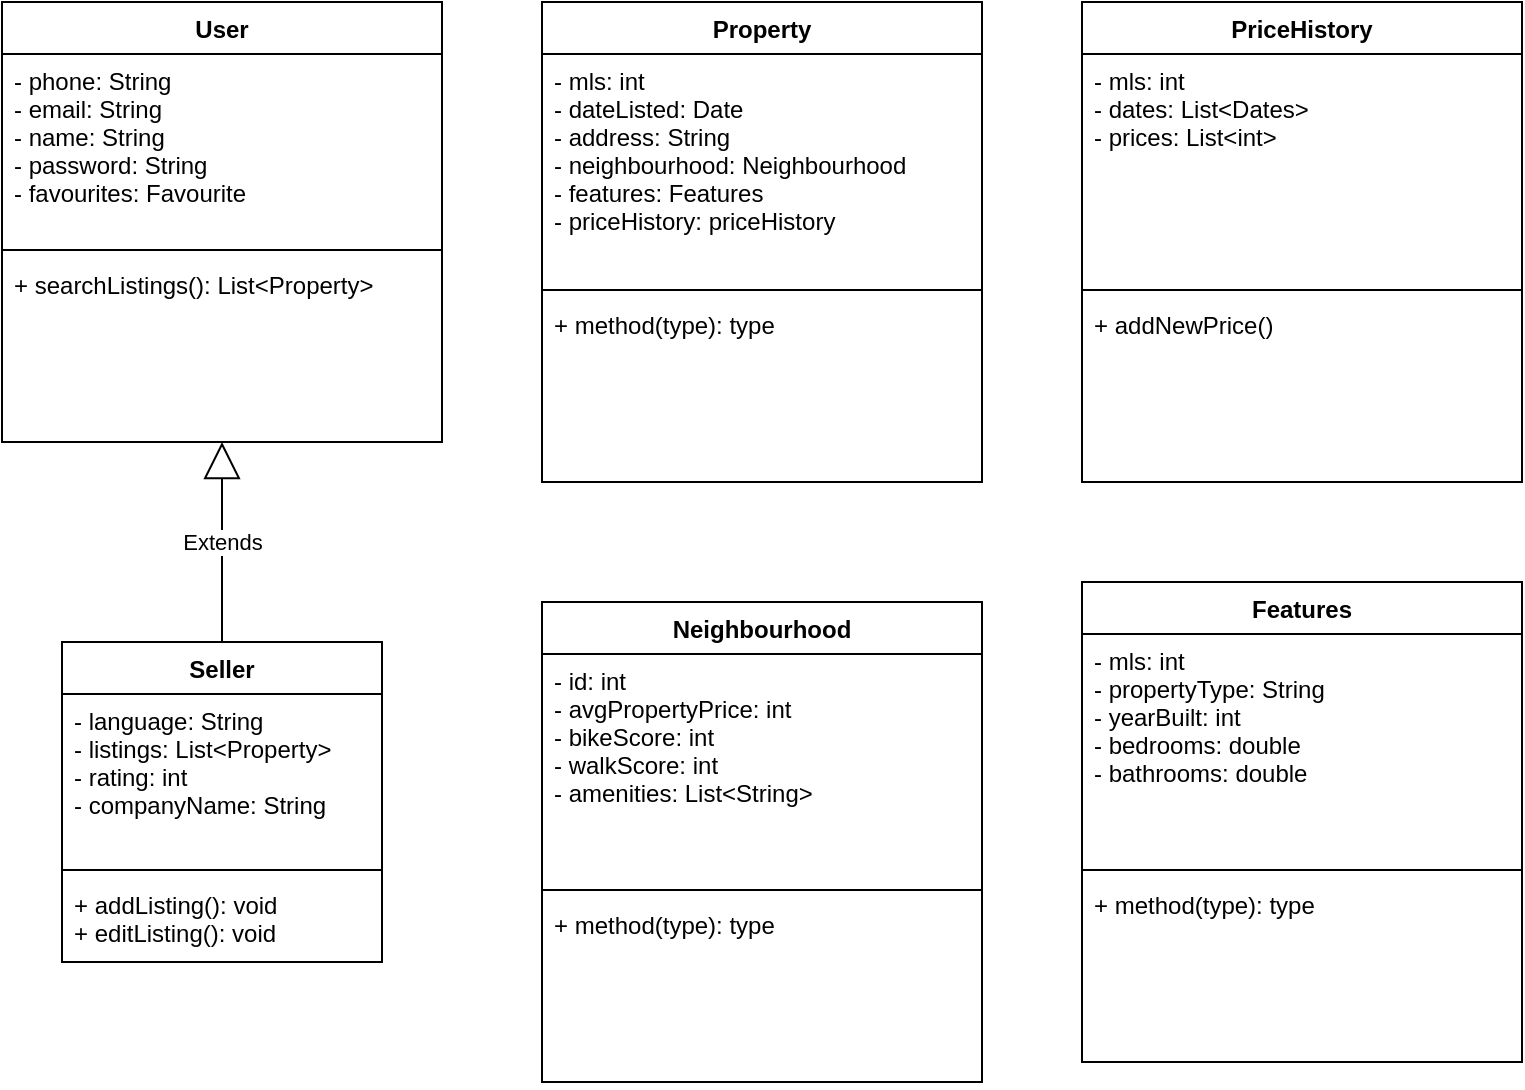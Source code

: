 <mxfile version="20.2.3" type="device"><diagram id="YAsV9ArED02AgS5LWcRg" name="Page-1"><mxGraphModel dx="1662" dy="865" grid="1" gridSize="10" guides="1" tooltips="1" connect="1" arrows="1" fold="1" page="1" pageScale="1" pageWidth="850" pageHeight="1100" math="0" shadow="0"><root><mxCell id="0"/><mxCell id="1" parent="0"/><mxCell id="gvUFlfw87Vo7RtQ7zqq--4" value="User" style="swimlane;fontStyle=1;align=center;verticalAlign=top;childLayout=stackLayout;horizontal=1;startSize=26;horizontalStack=0;resizeParent=1;resizeParentMax=0;resizeLast=0;collapsible=1;marginBottom=0;" vertex="1" parent="1"><mxGeometry x="70" y="110" width="220" height="220" as="geometry"/></mxCell><mxCell id="gvUFlfw87Vo7RtQ7zqq--5" value="- phone: String&#10;- email: String&#10;- name: String&#10;- password: String&#10;- favourites: Favourite" style="text;strokeColor=none;fillColor=none;align=left;verticalAlign=top;spacingLeft=4;spacingRight=4;overflow=hidden;rotatable=0;points=[[0,0.5],[1,0.5]];portConstraint=eastwest;" vertex="1" parent="gvUFlfw87Vo7RtQ7zqq--4"><mxGeometry y="26" width="220" height="94" as="geometry"/></mxCell><mxCell id="gvUFlfw87Vo7RtQ7zqq--6" value="" style="line;strokeWidth=1;fillColor=none;align=left;verticalAlign=middle;spacingTop=-1;spacingLeft=3;spacingRight=3;rotatable=0;labelPosition=right;points=[];portConstraint=eastwest;" vertex="1" parent="gvUFlfw87Vo7RtQ7zqq--4"><mxGeometry y="120" width="220" height="8" as="geometry"/></mxCell><mxCell id="gvUFlfw87Vo7RtQ7zqq--7" value="+ searchListings(): List&lt;Property&gt;" style="text;strokeColor=none;fillColor=none;align=left;verticalAlign=top;spacingLeft=4;spacingRight=4;overflow=hidden;rotatable=0;points=[[0,0.5],[1,0.5]];portConstraint=eastwest;" vertex="1" parent="gvUFlfw87Vo7RtQ7zqq--4"><mxGeometry y="128" width="220" height="92" as="geometry"/></mxCell><mxCell id="gvUFlfw87Vo7RtQ7zqq--8" value="Extends" style="endArrow=block;endSize=16;endFill=0;html=1;rounded=0;" edge="1" parent="1" source="gvUFlfw87Vo7RtQ7zqq--9" target="gvUFlfw87Vo7RtQ7zqq--4"><mxGeometry width="160" relative="1" as="geometry"><mxPoint x="260" y="520" as="sourcePoint"/><mxPoint x="420" y="520" as="targetPoint"/></mxGeometry></mxCell><mxCell id="gvUFlfw87Vo7RtQ7zqq--9" value="Seller" style="swimlane;fontStyle=1;align=center;verticalAlign=top;childLayout=stackLayout;horizontal=1;startSize=26;horizontalStack=0;resizeParent=1;resizeParentMax=0;resizeLast=0;collapsible=1;marginBottom=0;" vertex="1" parent="1"><mxGeometry x="100" y="430" width="160" height="160" as="geometry"/></mxCell><mxCell id="gvUFlfw87Vo7RtQ7zqq--10" value="- language: String&#10;- listings: List&lt;Property&gt;&#10;- rating: int&#10;- companyName: String" style="text;strokeColor=none;fillColor=none;align=left;verticalAlign=top;spacingLeft=4;spacingRight=4;overflow=hidden;rotatable=0;points=[[0,0.5],[1,0.5]];portConstraint=eastwest;" vertex="1" parent="gvUFlfw87Vo7RtQ7zqq--9"><mxGeometry y="26" width="160" height="84" as="geometry"/></mxCell><mxCell id="gvUFlfw87Vo7RtQ7zqq--11" value="" style="line;strokeWidth=1;fillColor=none;align=left;verticalAlign=middle;spacingTop=-1;spacingLeft=3;spacingRight=3;rotatable=0;labelPosition=right;points=[];portConstraint=eastwest;" vertex="1" parent="gvUFlfw87Vo7RtQ7zqq--9"><mxGeometry y="110" width="160" height="8" as="geometry"/></mxCell><mxCell id="gvUFlfw87Vo7RtQ7zqq--12" value="+ addListing(): void&#10;+ editListing(): void" style="text;strokeColor=none;fillColor=none;align=left;verticalAlign=top;spacingLeft=4;spacingRight=4;overflow=hidden;rotatable=0;points=[[0,0.5],[1,0.5]];portConstraint=eastwest;" vertex="1" parent="gvUFlfw87Vo7RtQ7zqq--9"><mxGeometry y="118" width="160" height="42" as="geometry"/></mxCell><mxCell id="gvUFlfw87Vo7RtQ7zqq--13" value="Property" style="swimlane;fontStyle=1;align=center;verticalAlign=top;childLayout=stackLayout;horizontal=1;startSize=26;horizontalStack=0;resizeParent=1;resizeParentMax=0;resizeLast=0;collapsible=1;marginBottom=0;" vertex="1" parent="1"><mxGeometry x="340" y="110" width="220" height="240" as="geometry"/></mxCell><mxCell id="gvUFlfw87Vo7RtQ7zqq--14" value="- mls: int&#10;- dateListed: Date&#10;- address: String&#10;- neighbourhood: Neighbourhood&#10;- features: Features&#10;- priceHistory: priceHistory" style="text;strokeColor=none;fillColor=none;align=left;verticalAlign=top;spacingLeft=4;spacingRight=4;overflow=hidden;rotatable=0;points=[[0,0.5],[1,0.5]];portConstraint=eastwest;" vertex="1" parent="gvUFlfw87Vo7RtQ7zqq--13"><mxGeometry y="26" width="220" height="114" as="geometry"/></mxCell><mxCell id="gvUFlfw87Vo7RtQ7zqq--15" value="" style="line;strokeWidth=1;fillColor=none;align=left;verticalAlign=middle;spacingTop=-1;spacingLeft=3;spacingRight=3;rotatable=0;labelPosition=right;points=[];portConstraint=eastwest;" vertex="1" parent="gvUFlfw87Vo7RtQ7zqq--13"><mxGeometry y="140" width="220" height="8" as="geometry"/></mxCell><mxCell id="gvUFlfw87Vo7RtQ7zqq--16" value="+ method(type): type" style="text;strokeColor=none;fillColor=none;align=left;verticalAlign=top;spacingLeft=4;spacingRight=4;overflow=hidden;rotatable=0;points=[[0,0.5],[1,0.5]];portConstraint=eastwest;" vertex="1" parent="gvUFlfw87Vo7RtQ7zqq--13"><mxGeometry y="148" width="220" height="92" as="geometry"/></mxCell><mxCell id="gvUFlfw87Vo7RtQ7zqq--17" value="PriceHistory" style="swimlane;fontStyle=1;align=center;verticalAlign=top;childLayout=stackLayout;horizontal=1;startSize=26;horizontalStack=0;resizeParent=1;resizeParentMax=0;resizeLast=0;collapsible=1;marginBottom=0;" vertex="1" parent="1"><mxGeometry x="610" y="110" width="220" height="240" as="geometry"/></mxCell><mxCell id="gvUFlfw87Vo7RtQ7zqq--18" value="- mls: int&#10;- dates: List&lt;Dates&gt;&#10;- prices: List&lt;int&gt;" style="text;strokeColor=none;fillColor=none;align=left;verticalAlign=top;spacingLeft=4;spacingRight=4;overflow=hidden;rotatable=0;points=[[0,0.5],[1,0.5]];portConstraint=eastwest;" vertex="1" parent="gvUFlfw87Vo7RtQ7zqq--17"><mxGeometry y="26" width="220" height="114" as="geometry"/></mxCell><mxCell id="gvUFlfw87Vo7RtQ7zqq--19" value="" style="line;strokeWidth=1;fillColor=none;align=left;verticalAlign=middle;spacingTop=-1;spacingLeft=3;spacingRight=3;rotatable=0;labelPosition=right;points=[];portConstraint=eastwest;" vertex="1" parent="gvUFlfw87Vo7RtQ7zqq--17"><mxGeometry y="140" width="220" height="8" as="geometry"/></mxCell><mxCell id="gvUFlfw87Vo7RtQ7zqq--20" value="+ addNewPrice()" style="text;strokeColor=none;fillColor=none;align=left;verticalAlign=top;spacingLeft=4;spacingRight=4;overflow=hidden;rotatable=0;points=[[0,0.5],[1,0.5]];portConstraint=eastwest;" vertex="1" parent="gvUFlfw87Vo7RtQ7zqq--17"><mxGeometry y="148" width="220" height="92" as="geometry"/></mxCell><mxCell id="gvUFlfw87Vo7RtQ7zqq--21" value="Neighbourhood" style="swimlane;fontStyle=1;align=center;verticalAlign=top;childLayout=stackLayout;horizontal=1;startSize=26;horizontalStack=0;resizeParent=1;resizeParentMax=0;resizeLast=0;collapsible=1;marginBottom=0;" vertex="1" parent="1"><mxGeometry x="340" y="410" width="220" height="240" as="geometry"/></mxCell><mxCell id="gvUFlfw87Vo7RtQ7zqq--22" value="- id: int&#10;- avgPropertyPrice: int&#10;- bikeScore: int&#10;- walkScore: int&#10;- amenities: List&lt;String&gt;" style="text;strokeColor=none;fillColor=none;align=left;verticalAlign=top;spacingLeft=4;spacingRight=4;overflow=hidden;rotatable=0;points=[[0,0.5],[1,0.5]];portConstraint=eastwest;" vertex="1" parent="gvUFlfw87Vo7RtQ7zqq--21"><mxGeometry y="26" width="220" height="114" as="geometry"/></mxCell><mxCell id="gvUFlfw87Vo7RtQ7zqq--23" value="" style="line;strokeWidth=1;fillColor=none;align=left;verticalAlign=middle;spacingTop=-1;spacingLeft=3;spacingRight=3;rotatable=0;labelPosition=right;points=[];portConstraint=eastwest;" vertex="1" parent="gvUFlfw87Vo7RtQ7zqq--21"><mxGeometry y="140" width="220" height="8" as="geometry"/></mxCell><mxCell id="gvUFlfw87Vo7RtQ7zqq--24" value="+ method(type): type" style="text;strokeColor=none;fillColor=none;align=left;verticalAlign=top;spacingLeft=4;spacingRight=4;overflow=hidden;rotatable=0;points=[[0,0.5],[1,0.5]];portConstraint=eastwest;" vertex="1" parent="gvUFlfw87Vo7RtQ7zqq--21"><mxGeometry y="148" width="220" height="92" as="geometry"/></mxCell><mxCell id="gvUFlfw87Vo7RtQ7zqq--25" value="Features" style="swimlane;fontStyle=1;align=center;verticalAlign=top;childLayout=stackLayout;horizontal=1;startSize=26;horizontalStack=0;resizeParent=1;resizeParentMax=0;resizeLast=0;collapsible=1;marginBottom=0;" vertex="1" parent="1"><mxGeometry x="610" y="400" width="220" height="240" as="geometry"/></mxCell><mxCell id="gvUFlfw87Vo7RtQ7zqq--26" value="- mls: int&#10;- propertyType: String&#10;- yearBuilt: int&#10;- bedrooms: double&#10;- bathrooms: double" style="text;strokeColor=none;fillColor=none;align=left;verticalAlign=top;spacingLeft=4;spacingRight=4;overflow=hidden;rotatable=0;points=[[0,0.5],[1,0.5]];portConstraint=eastwest;" vertex="1" parent="gvUFlfw87Vo7RtQ7zqq--25"><mxGeometry y="26" width="220" height="114" as="geometry"/></mxCell><mxCell id="gvUFlfw87Vo7RtQ7zqq--27" value="" style="line;strokeWidth=1;fillColor=none;align=left;verticalAlign=middle;spacingTop=-1;spacingLeft=3;spacingRight=3;rotatable=0;labelPosition=right;points=[];portConstraint=eastwest;" vertex="1" parent="gvUFlfw87Vo7RtQ7zqq--25"><mxGeometry y="140" width="220" height="8" as="geometry"/></mxCell><mxCell id="gvUFlfw87Vo7RtQ7zqq--28" value="+ method(type): type" style="text;strokeColor=none;fillColor=none;align=left;verticalAlign=top;spacingLeft=4;spacingRight=4;overflow=hidden;rotatable=0;points=[[0,0.5],[1,0.5]];portConstraint=eastwest;" vertex="1" parent="gvUFlfw87Vo7RtQ7zqq--25"><mxGeometry y="148" width="220" height="92" as="geometry"/></mxCell></root></mxGraphModel></diagram></mxfile>